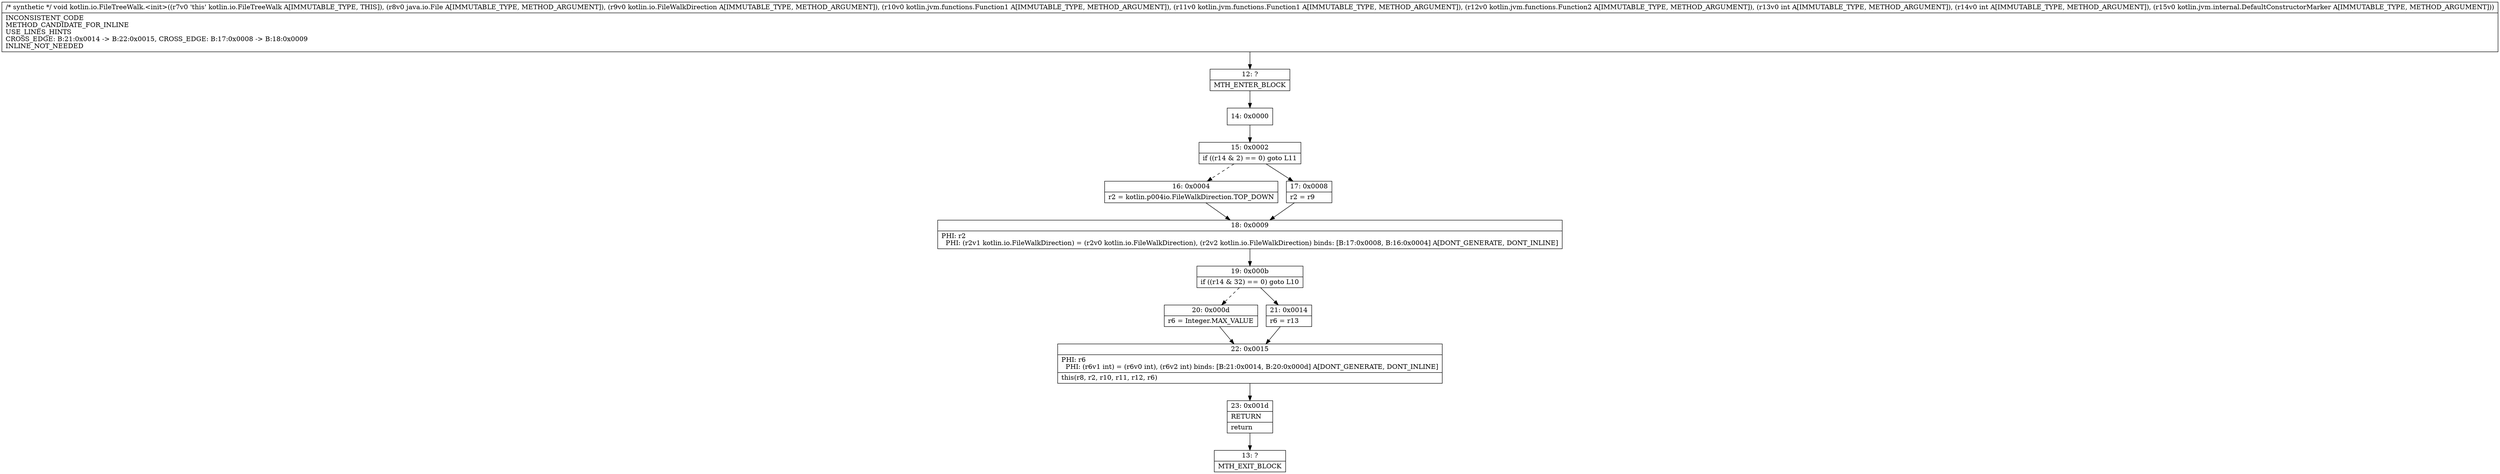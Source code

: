 digraph "CFG forkotlin.io.FileTreeWalk.\<init\>(Ljava\/io\/File;Lkotlin\/io\/FileWalkDirection;Lkotlin\/jvm\/functions\/Function1;Lkotlin\/jvm\/functions\/Function1;Lkotlin\/jvm\/functions\/Function2;IILkotlin\/jvm\/internal\/DefaultConstructorMarker;)V" {
Node_12 [shape=record,label="{12\:\ ?|MTH_ENTER_BLOCK\l}"];
Node_14 [shape=record,label="{14\:\ 0x0000}"];
Node_15 [shape=record,label="{15\:\ 0x0002|if ((r14 & 2) == 0) goto L11\l}"];
Node_16 [shape=record,label="{16\:\ 0x0004|r2 = kotlin.p004io.FileWalkDirection.TOP_DOWN\l}"];
Node_18 [shape=record,label="{18\:\ 0x0009|PHI: r2 \l  PHI: (r2v1 kotlin.io.FileWalkDirection) = (r2v0 kotlin.io.FileWalkDirection), (r2v2 kotlin.io.FileWalkDirection) binds: [B:17:0x0008, B:16:0x0004] A[DONT_GENERATE, DONT_INLINE]\l}"];
Node_19 [shape=record,label="{19\:\ 0x000b|if ((r14 & 32) == 0) goto L10\l}"];
Node_20 [shape=record,label="{20\:\ 0x000d|r6 = Integer.MAX_VALUE\l}"];
Node_22 [shape=record,label="{22\:\ 0x0015|PHI: r6 \l  PHI: (r6v1 int) = (r6v0 int), (r6v2 int) binds: [B:21:0x0014, B:20:0x000d] A[DONT_GENERATE, DONT_INLINE]\l|this(r8, r2, r10, r11, r12, r6)\l}"];
Node_23 [shape=record,label="{23\:\ 0x001d|RETURN\l|return\l}"];
Node_13 [shape=record,label="{13\:\ ?|MTH_EXIT_BLOCK\l}"];
Node_21 [shape=record,label="{21\:\ 0x0014|r6 = r13\l}"];
Node_17 [shape=record,label="{17\:\ 0x0008|r2 = r9\l}"];
MethodNode[shape=record,label="{\/* synthetic *\/ void kotlin.io.FileTreeWalk.\<init\>((r7v0 'this' kotlin.io.FileTreeWalk A[IMMUTABLE_TYPE, THIS]), (r8v0 java.io.File A[IMMUTABLE_TYPE, METHOD_ARGUMENT]), (r9v0 kotlin.io.FileWalkDirection A[IMMUTABLE_TYPE, METHOD_ARGUMENT]), (r10v0 kotlin.jvm.functions.Function1 A[IMMUTABLE_TYPE, METHOD_ARGUMENT]), (r11v0 kotlin.jvm.functions.Function1 A[IMMUTABLE_TYPE, METHOD_ARGUMENT]), (r12v0 kotlin.jvm.functions.Function2 A[IMMUTABLE_TYPE, METHOD_ARGUMENT]), (r13v0 int A[IMMUTABLE_TYPE, METHOD_ARGUMENT]), (r14v0 int A[IMMUTABLE_TYPE, METHOD_ARGUMENT]), (r15v0 kotlin.jvm.internal.DefaultConstructorMarker A[IMMUTABLE_TYPE, METHOD_ARGUMENT]))  | INCONSISTENT_CODE\lMETHOD_CANDIDATE_FOR_INLINE\lUSE_LINES_HINTS\lCROSS_EDGE: B:21:0x0014 \-\> B:22:0x0015, CROSS_EDGE: B:17:0x0008 \-\> B:18:0x0009\lINLINE_NOT_NEEDED\l}"];
MethodNode -> Node_12;Node_12 -> Node_14;
Node_14 -> Node_15;
Node_15 -> Node_16[style=dashed];
Node_15 -> Node_17;
Node_16 -> Node_18;
Node_18 -> Node_19;
Node_19 -> Node_20[style=dashed];
Node_19 -> Node_21;
Node_20 -> Node_22;
Node_22 -> Node_23;
Node_23 -> Node_13;
Node_21 -> Node_22;
Node_17 -> Node_18;
}

